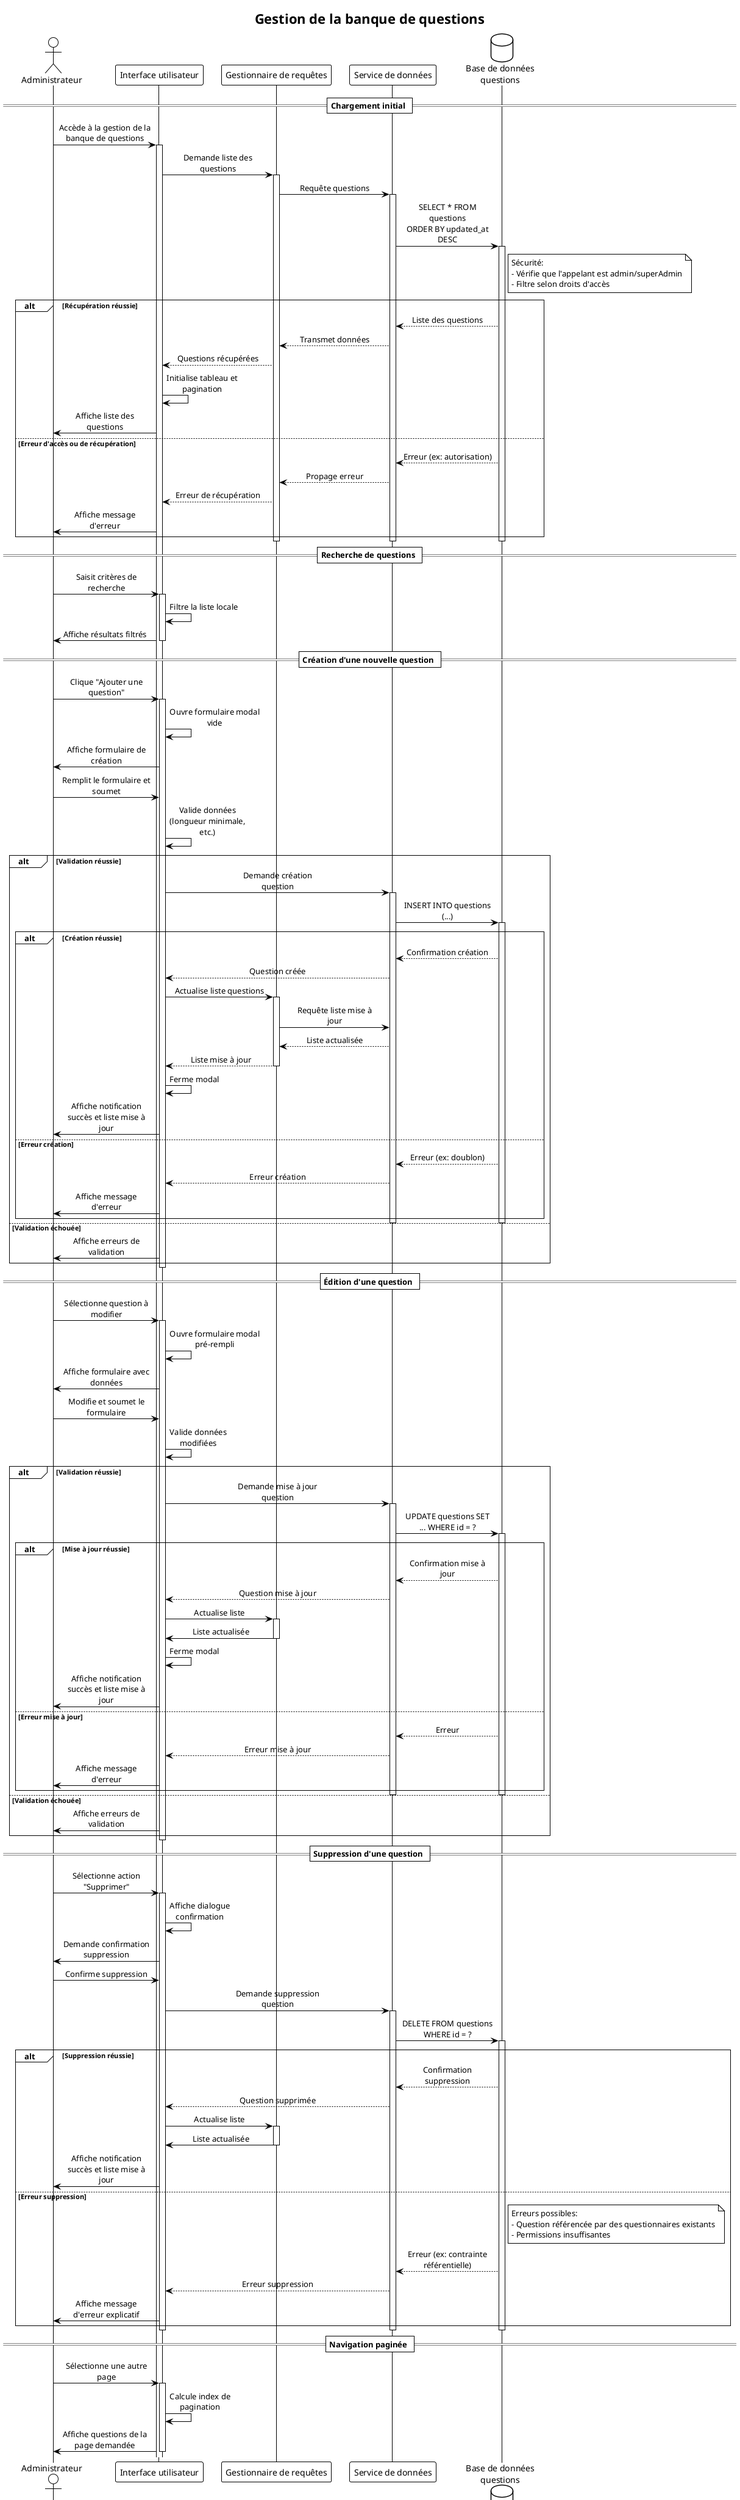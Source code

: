 @startuml "Gestion de la banque de questions"
!theme plain
skinparam sequenceMessageAlign center
skinparam responseMessageBelowArrow true
skinparam maxMessageSize 150

title "Gestion de la banque de questions"

actor "Administrateur" as Admin
participant "Interface utilisateur" as UI
participant "Gestionnaire de requêtes" as QueryManager
participant "Service de données" as DataService
database "Base de données\nquestions" as QuestionDB

== Chargement initial ==
Admin -> UI: Accède à la gestion de la banque de questions
activate UI
UI -> QueryManager: Demande liste des questions
activate QueryManager
QueryManager -> DataService: Requête questions
activate DataService

DataService -> QuestionDB: SELECT * FROM questions\nORDER BY updated_at DESC
activate QuestionDB
note right of QuestionDB
  Sécurité:
  - Vérifie que l'appelant est admin/superAdmin
  - Filtre selon droits d'accès
end note

alt Récupération réussie
    QuestionDB --> DataService: Liste des questions
    DataService --> QueryManager: Transmet données
    QueryManager --> UI: Questions récupérées
    UI -> UI: Initialise tableau et pagination
    UI -> Admin: Affiche liste des questions
else Erreur d'accès ou de récupération
    QuestionDB --> DataService: Erreur (ex: autorisation)
    DataService --> QueryManager: Propage erreur
    QueryManager --> UI: Erreur de récupération
    UI -> Admin: Affiche message d'erreur
end
deactivate QuestionDB
deactivate DataService
deactivate QueryManager

== Recherche de questions ==
Admin -> UI: Saisit critères de recherche
activate UI
UI -> UI: Filtre la liste locale
UI -> Admin: Affiche résultats filtrés
deactivate UI

== Création d'une nouvelle question ==
Admin -> UI: Clique "Ajouter une question"
activate UI
UI -> UI: Ouvre formulaire modal vide
UI -> Admin: Affiche formulaire de création

Admin -> UI: Remplit le formulaire et soumet
UI -> UI: Valide données (longueur minimale, etc.)

alt Validation réussie
    UI -> DataService: Demande création question
    activate DataService
    DataService -> QuestionDB: INSERT INTO questions (...)
    activate QuestionDB
    
    alt Création réussie
        QuestionDB --> DataService: Confirmation création
        DataService --> UI: Question créée
        UI -> QueryManager: Actualise liste questions
        activate QueryManager
        QueryManager -> DataService: Requête liste mise à jour
        DataService --> QueryManager: Liste actualisée
        QueryManager --> UI: Liste mise à jour
        deactivate QueryManager
        UI -> UI: Ferme modal
        UI -> Admin: Affiche notification succès et liste mise à jour
    else Erreur création
        QuestionDB --> DataService: Erreur (ex: doublon)
        DataService --> UI: Erreur création
        UI -> Admin: Affiche message d'erreur
    end
    deactivate QuestionDB
    deactivate DataService
else Validation échouée
    UI -> Admin: Affiche erreurs de validation
end
deactivate UI

== Édition d'une question ==
Admin -> UI: Sélectionne question à modifier
activate UI
UI -> UI: Ouvre formulaire modal pré-rempli
UI -> Admin: Affiche formulaire avec données

Admin -> UI: Modifie et soumet le formulaire
UI -> UI: Valide données modifiées

alt Validation réussie
    UI -> DataService: Demande mise à jour question
    activate DataService
    DataService -> QuestionDB: UPDATE questions SET ... WHERE id = ?
    activate QuestionDB
    
    alt Mise à jour réussie
        QuestionDB --> DataService: Confirmation mise à jour
        DataService --> UI: Question mise à jour
        UI -> QueryManager: Actualise liste
        activate QueryManager
        QueryManager -> UI: Liste actualisée
        deactivate QueryManager
        UI -> UI: Ferme modal
        UI -> Admin: Affiche notification succès et liste mise à jour
    else Erreur mise à jour
        QuestionDB --> DataService: Erreur
        DataService --> UI: Erreur mise à jour
        UI -> Admin: Affiche message d'erreur
    end
    deactivate QuestionDB
    deactivate DataService
else Validation échouée
    UI -> Admin: Affiche erreurs de validation
end
deactivate UI

== Suppression d'une question ==
Admin -> UI: Sélectionne action "Supprimer"
activate UI
UI -> UI: Affiche dialogue confirmation
UI -> Admin: Demande confirmation suppression

Admin -> UI: Confirme suppression
UI -> DataService: Demande suppression question
activate DataService
DataService -> QuestionDB: DELETE FROM questions WHERE id = ?
activate QuestionDB

alt Suppression réussie
    QuestionDB --> DataService: Confirmation suppression
    DataService --> UI: Question supprimée
    UI -> QueryManager: Actualise liste
    activate QueryManager
    QueryManager -> UI: Liste actualisée
    deactivate QueryManager
    UI -> Admin: Affiche notification succès et liste mise à jour
else Erreur suppression
    note right of QuestionDB
      Erreurs possibles:
      - Question référencée par des questionnaires existants
      - Permissions insuffisantes
    end note
    QuestionDB --> DataService: Erreur (ex: contrainte référentielle)
    DataService --> UI: Erreur suppression
    UI -> Admin: Affiche message d'erreur explicatif
end
deactivate QuestionDB
deactivate DataService
deactivate UI

== Navigation paginée ==
Admin -> UI: Sélectionne une autre page
activate UI
UI -> UI: Calcule index de pagination
UI -> Admin: Affiche questions de la page demandée
deactivate UI

@enduml